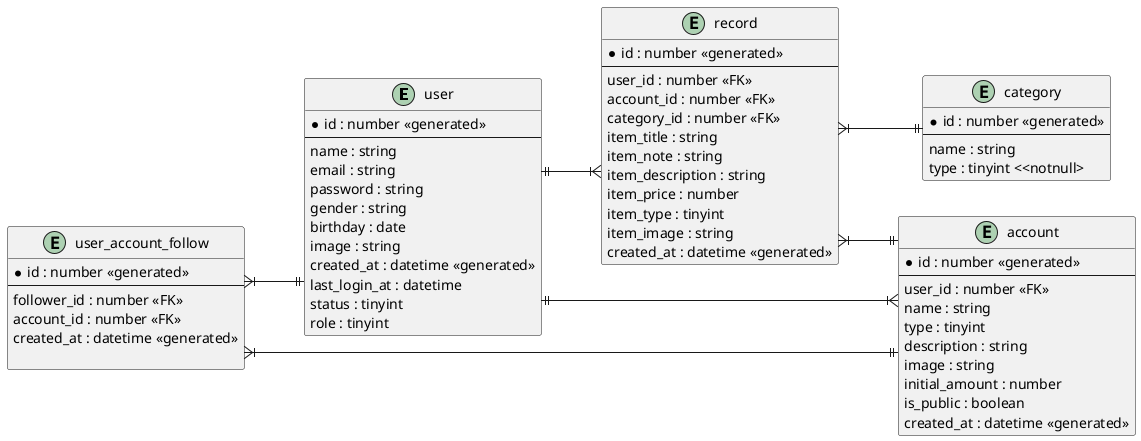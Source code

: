 @startuml
' hide the spot
' hide circle

' avoid problems with angled crows feet
skinparam linetype ortho

left to right direction

entity "user" as user {
    *id : number <<generated>>
    --
    ' style_id : number<<FK>>
    name : string
    email : string
    password : string
    gender : string
    birthday : date
    image : string
    created_at : datetime <<generated>>
    last_login_at : datetime
    status : tinyint
    role : tinyint
}
entity "account" as account{
    *id : number <<generated>>
    --
    user_id : number <<FK>>
    name : string
    type : tinyint
    description : string
    image : string
    initial_amount : number
    is_public : boolean
    created_at : datetime <<generated>>
}
entity "user_account_follow" as user_account_follow{
    *id : number <<generated>>
    --
    follower_id : number <<FK>>
    account_id : number <<FK>>
    created_at : datetime <<generated>>

}

entity "record" as record{
    *id : number <<generated>>
    --
    user_id : number <<FK>>
    account_id : number <<FK>>
    category_id : number <<FK>>
    item_title : string
    item_note : string
    item_description : string
    item_price : number
    item_type : tinyint
    item_image : string
    created_at : datetime <<generated>>
}


entity "category" as category {
    *id : number <<generated>>
    --
    name : string
    type : tinyint <<notnull>
}

    user ||--|{ record
    account }|--|| user
    record }|--|| category
    record }|--|| account
    user_account_follow }|--|| user
    user_account_follow }|--|| account

@enduml
